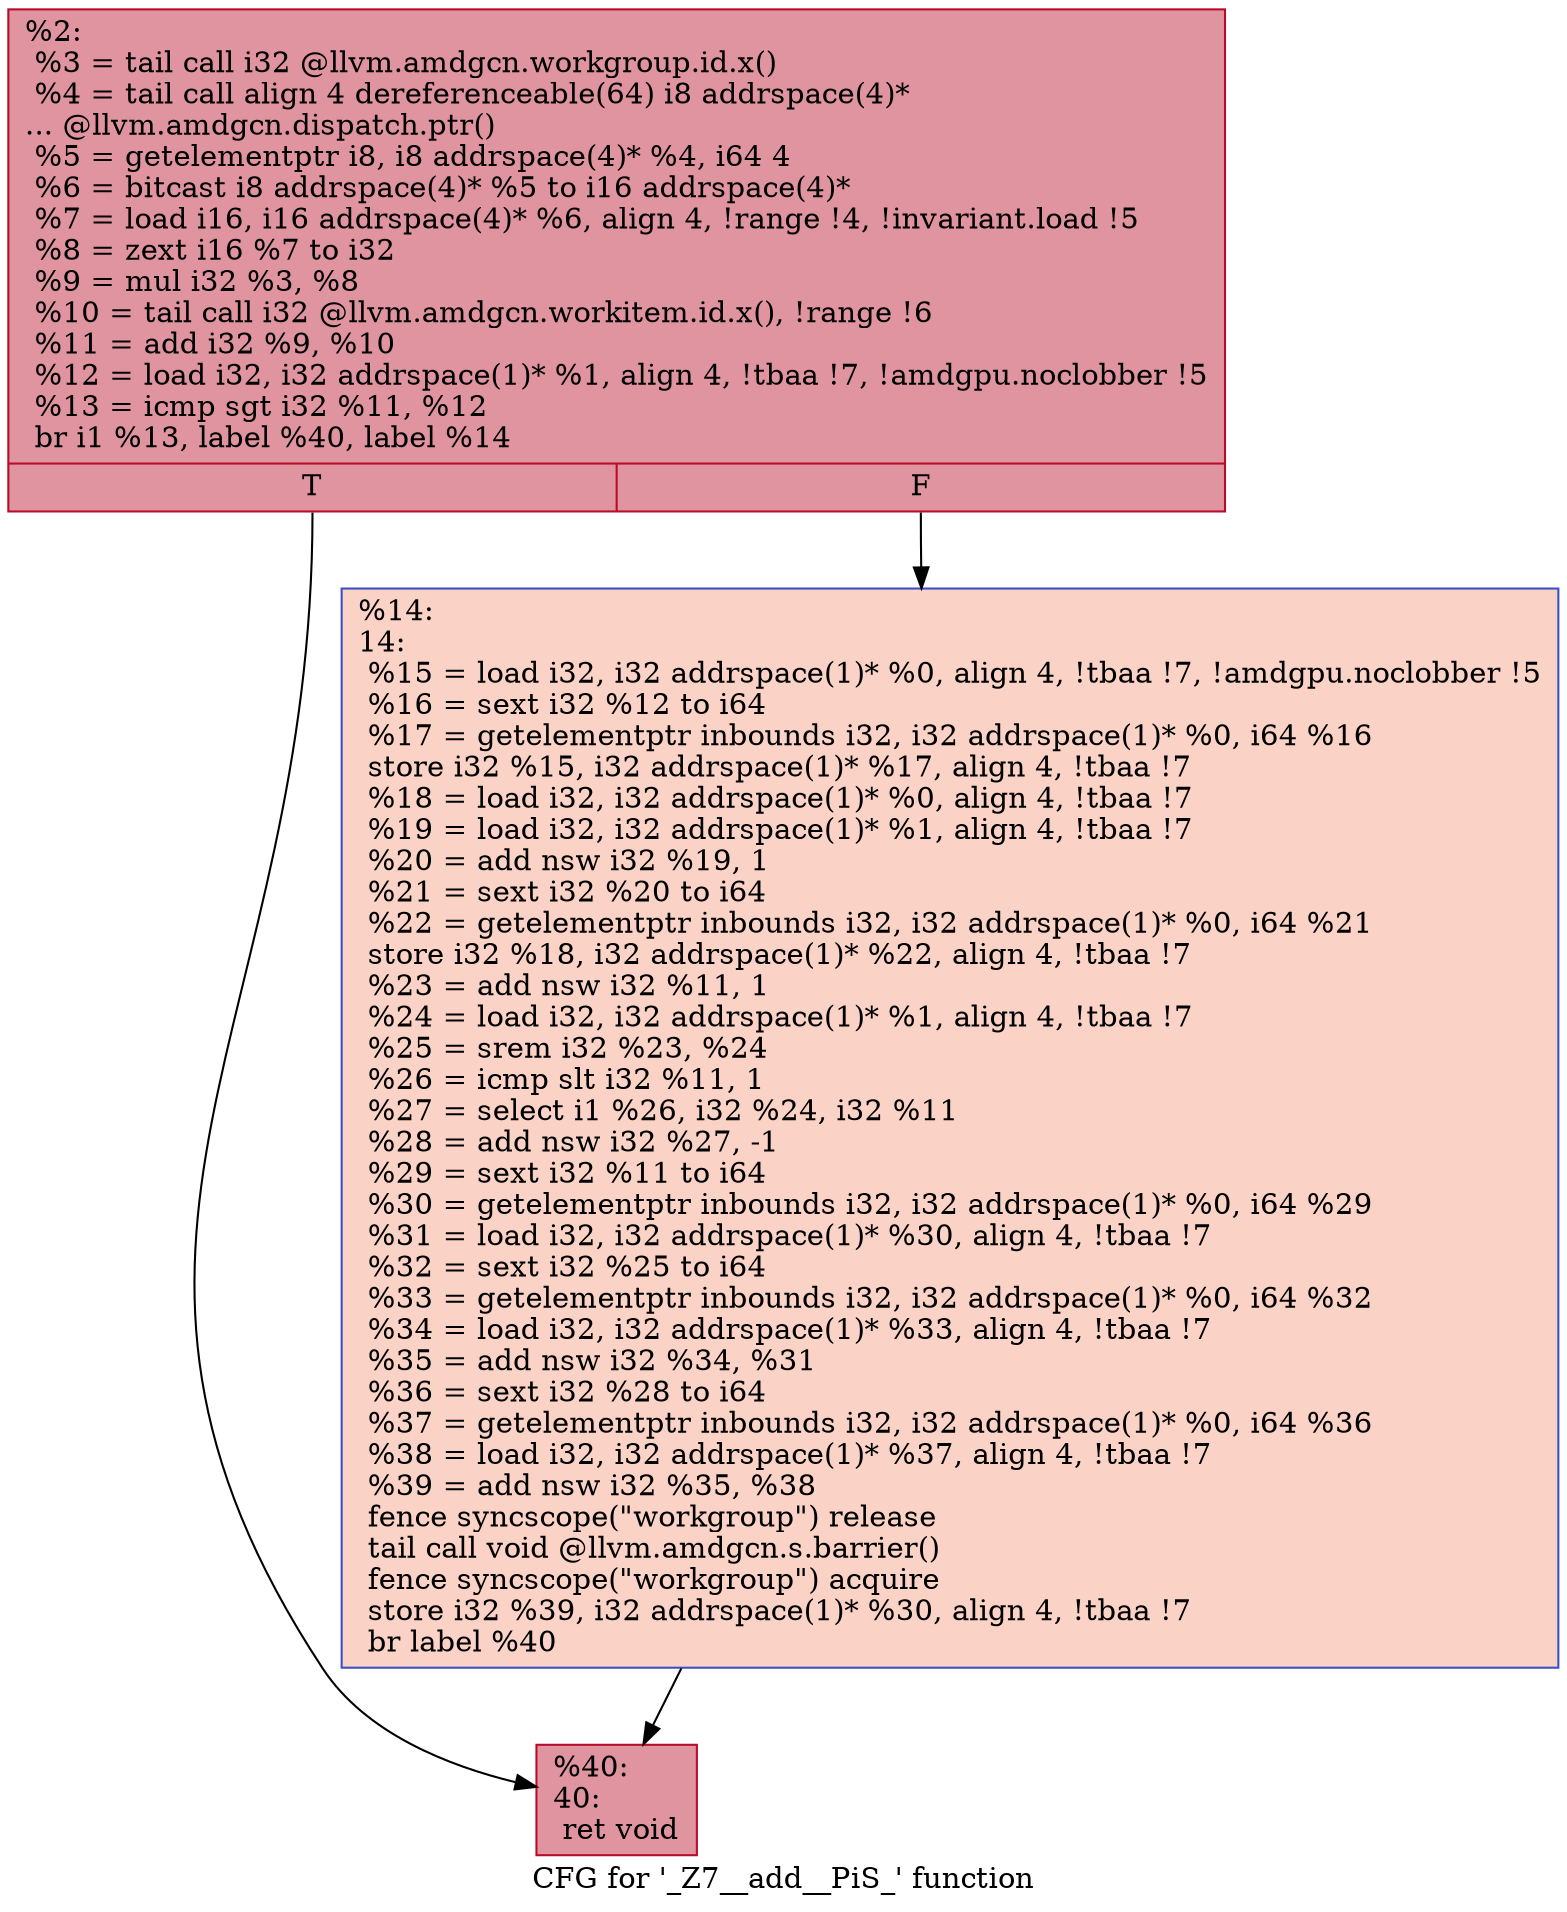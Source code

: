 digraph "CFG for '_Z7__add__PiS_' function" {
	label="CFG for '_Z7__add__PiS_' function";

	Node0x4b9f460 [shape=record,color="#b70d28ff", style=filled, fillcolor="#b70d2870",label="{%2:\l  %3 = tail call i32 @llvm.amdgcn.workgroup.id.x()\l  %4 = tail call align 4 dereferenceable(64) i8 addrspace(4)*\l... @llvm.amdgcn.dispatch.ptr()\l  %5 = getelementptr i8, i8 addrspace(4)* %4, i64 4\l  %6 = bitcast i8 addrspace(4)* %5 to i16 addrspace(4)*\l  %7 = load i16, i16 addrspace(4)* %6, align 4, !range !4, !invariant.load !5\l  %8 = zext i16 %7 to i32\l  %9 = mul i32 %3, %8\l  %10 = tail call i32 @llvm.amdgcn.workitem.id.x(), !range !6\l  %11 = add i32 %9, %10\l  %12 = load i32, i32 addrspace(1)* %1, align 4, !tbaa !7, !amdgpu.noclobber !5\l  %13 = icmp sgt i32 %11, %12\l  br i1 %13, label %40, label %14\l|{<s0>T|<s1>F}}"];
	Node0x4b9f460:s0 -> Node0x4ba1be0;
	Node0x4b9f460:s1 -> Node0x4ba1c70;
	Node0x4ba1c70 [shape=record,color="#3d50c3ff", style=filled, fillcolor="#f59c7d70",label="{%14:\l14:                                               \l  %15 = load i32, i32 addrspace(1)* %0, align 4, !tbaa !7, !amdgpu.noclobber !5\l  %16 = sext i32 %12 to i64\l  %17 = getelementptr inbounds i32, i32 addrspace(1)* %0, i64 %16\l  store i32 %15, i32 addrspace(1)* %17, align 4, !tbaa !7\l  %18 = load i32, i32 addrspace(1)* %0, align 4, !tbaa !7\l  %19 = load i32, i32 addrspace(1)* %1, align 4, !tbaa !7\l  %20 = add nsw i32 %19, 1\l  %21 = sext i32 %20 to i64\l  %22 = getelementptr inbounds i32, i32 addrspace(1)* %0, i64 %21\l  store i32 %18, i32 addrspace(1)* %22, align 4, !tbaa !7\l  %23 = add nsw i32 %11, 1\l  %24 = load i32, i32 addrspace(1)* %1, align 4, !tbaa !7\l  %25 = srem i32 %23, %24\l  %26 = icmp slt i32 %11, 1\l  %27 = select i1 %26, i32 %24, i32 %11\l  %28 = add nsw i32 %27, -1\l  %29 = sext i32 %11 to i64\l  %30 = getelementptr inbounds i32, i32 addrspace(1)* %0, i64 %29\l  %31 = load i32, i32 addrspace(1)* %30, align 4, !tbaa !7\l  %32 = sext i32 %25 to i64\l  %33 = getelementptr inbounds i32, i32 addrspace(1)* %0, i64 %32\l  %34 = load i32, i32 addrspace(1)* %33, align 4, !tbaa !7\l  %35 = add nsw i32 %34, %31\l  %36 = sext i32 %28 to i64\l  %37 = getelementptr inbounds i32, i32 addrspace(1)* %0, i64 %36\l  %38 = load i32, i32 addrspace(1)* %37, align 4, !tbaa !7\l  %39 = add nsw i32 %35, %38\l  fence syncscope(\"workgroup\") release\l  tail call void @llvm.amdgcn.s.barrier()\l  fence syncscope(\"workgroup\") acquire\l  store i32 %39, i32 addrspace(1)* %30, align 4, !tbaa !7\l  br label %40\l}"];
	Node0x4ba1c70 -> Node0x4ba1be0;
	Node0x4ba1be0 [shape=record,color="#b70d28ff", style=filled, fillcolor="#b70d2870",label="{%40:\l40:                                               \l  ret void\l}"];
}
